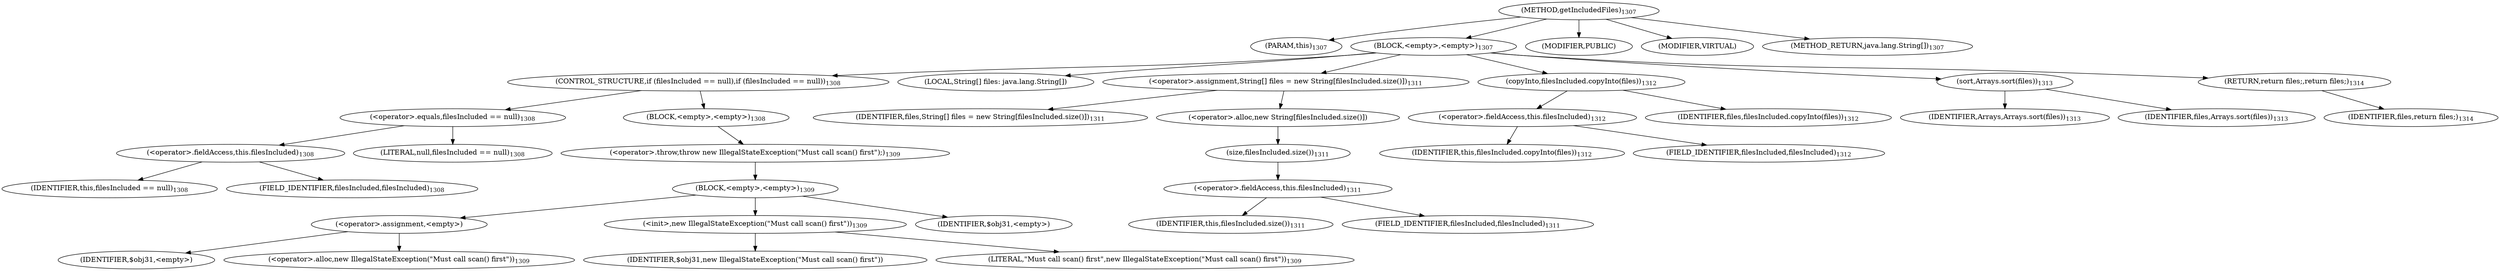 digraph "getIncludedFiles" {  
"2568" [label = <(METHOD,getIncludedFiles)<SUB>1307</SUB>> ]
"2569" [label = <(PARAM,this)<SUB>1307</SUB>> ]
"2570" [label = <(BLOCK,&lt;empty&gt;,&lt;empty&gt;)<SUB>1307</SUB>> ]
"2571" [label = <(CONTROL_STRUCTURE,if (filesIncluded == null),if (filesIncluded == null))<SUB>1308</SUB>> ]
"2572" [label = <(&lt;operator&gt;.equals,filesIncluded == null)<SUB>1308</SUB>> ]
"2573" [label = <(&lt;operator&gt;.fieldAccess,this.filesIncluded)<SUB>1308</SUB>> ]
"2574" [label = <(IDENTIFIER,this,filesIncluded == null)<SUB>1308</SUB>> ]
"2575" [label = <(FIELD_IDENTIFIER,filesIncluded,filesIncluded)<SUB>1308</SUB>> ]
"2576" [label = <(LITERAL,null,filesIncluded == null)<SUB>1308</SUB>> ]
"2577" [label = <(BLOCK,&lt;empty&gt;,&lt;empty&gt;)<SUB>1308</SUB>> ]
"2578" [label = <(&lt;operator&gt;.throw,throw new IllegalStateException(&quot;Must call scan() first&quot;);)<SUB>1309</SUB>> ]
"2579" [label = <(BLOCK,&lt;empty&gt;,&lt;empty&gt;)<SUB>1309</SUB>> ]
"2580" [label = <(&lt;operator&gt;.assignment,&lt;empty&gt;)> ]
"2581" [label = <(IDENTIFIER,$obj31,&lt;empty&gt;)> ]
"2582" [label = <(&lt;operator&gt;.alloc,new IllegalStateException(&quot;Must call scan() first&quot;))<SUB>1309</SUB>> ]
"2583" [label = <(&lt;init&gt;,new IllegalStateException(&quot;Must call scan() first&quot;))<SUB>1309</SUB>> ]
"2584" [label = <(IDENTIFIER,$obj31,new IllegalStateException(&quot;Must call scan() first&quot;))> ]
"2585" [label = <(LITERAL,&quot;Must call scan() first&quot;,new IllegalStateException(&quot;Must call scan() first&quot;))<SUB>1309</SUB>> ]
"2586" [label = <(IDENTIFIER,$obj31,&lt;empty&gt;)> ]
"2587" [label = <(LOCAL,String[] files: java.lang.String[])> ]
"2588" [label = <(&lt;operator&gt;.assignment,String[] files = new String[filesIncluded.size()])<SUB>1311</SUB>> ]
"2589" [label = <(IDENTIFIER,files,String[] files = new String[filesIncluded.size()])<SUB>1311</SUB>> ]
"2590" [label = <(&lt;operator&gt;.alloc,new String[filesIncluded.size()])> ]
"2591" [label = <(size,filesIncluded.size())<SUB>1311</SUB>> ]
"2592" [label = <(&lt;operator&gt;.fieldAccess,this.filesIncluded)<SUB>1311</SUB>> ]
"2593" [label = <(IDENTIFIER,this,filesIncluded.size())<SUB>1311</SUB>> ]
"2594" [label = <(FIELD_IDENTIFIER,filesIncluded,filesIncluded)<SUB>1311</SUB>> ]
"2595" [label = <(copyInto,filesIncluded.copyInto(files))<SUB>1312</SUB>> ]
"2596" [label = <(&lt;operator&gt;.fieldAccess,this.filesIncluded)<SUB>1312</SUB>> ]
"2597" [label = <(IDENTIFIER,this,filesIncluded.copyInto(files))<SUB>1312</SUB>> ]
"2598" [label = <(FIELD_IDENTIFIER,filesIncluded,filesIncluded)<SUB>1312</SUB>> ]
"2599" [label = <(IDENTIFIER,files,filesIncluded.copyInto(files))<SUB>1312</SUB>> ]
"2600" [label = <(sort,Arrays.sort(files))<SUB>1313</SUB>> ]
"2601" [label = <(IDENTIFIER,Arrays,Arrays.sort(files))<SUB>1313</SUB>> ]
"2602" [label = <(IDENTIFIER,files,Arrays.sort(files))<SUB>1313</SUB>> ]
"2603" [label = <(RETURN,return files;,return files;)<SUB>1314</SUB>> ]
"2604" [label = <(IDENTIFIER,files,return files;)<SUB>1314</SUB>> ]
"2605" [label = <(MODIFIER,PUBLIC)> ]
"2606" [label = <(MODIFIER,VIRTUAL)> ]
"2607" [label = <(METHOD_RETURN,java.lang.String[])<SUB>1307</SUB>> ]
  "2568" -> "2569" 
  "2568" -> "2570" 
  "2568" -> "2605" 
  "2568" -> "2606" 
  "2568" -> "2607" 
  "2570" -> "2571" 
  "2570" -> "2587" 
  "2570" -> "2588" 
  "2570" -> "2595" 
  "2570" -> "2600" 
  "2570" -> "2603" 
  "2571" -> "2572" 
  "2571" -> "2577" 
  "2572" -> "2573" 
  "2572" -> "2576" 
  "2573" -> "2574" 
  "2573" -> "2575" 
  "2577" -> "2578" 
  "2578" -> "2579" 
  "2579" -> "2580" 
  "2579" -> "2583" 
  "2579" -> "2586" 
  "2580" -> "2581" 
  "2580" -> "2582" 
  "2583" -> "2584" 
  "2583" -> "2585" 
  "2588" -> "2589" 
  "2588" -> "2590" 
  "2590" -> "2591" 
  "2591" -> "2592" 
  "2592" -> "2593" 
  "2592" -> "2594" 
  "2595" -> "2596" 
  "2595" -> "2599" 
  "2596" -> "2597" 
  "2596" -> "2598" 
  "2600" -> "2601" 
  "2600" -> "2602" 
  "2603" -> "2604" 
}
